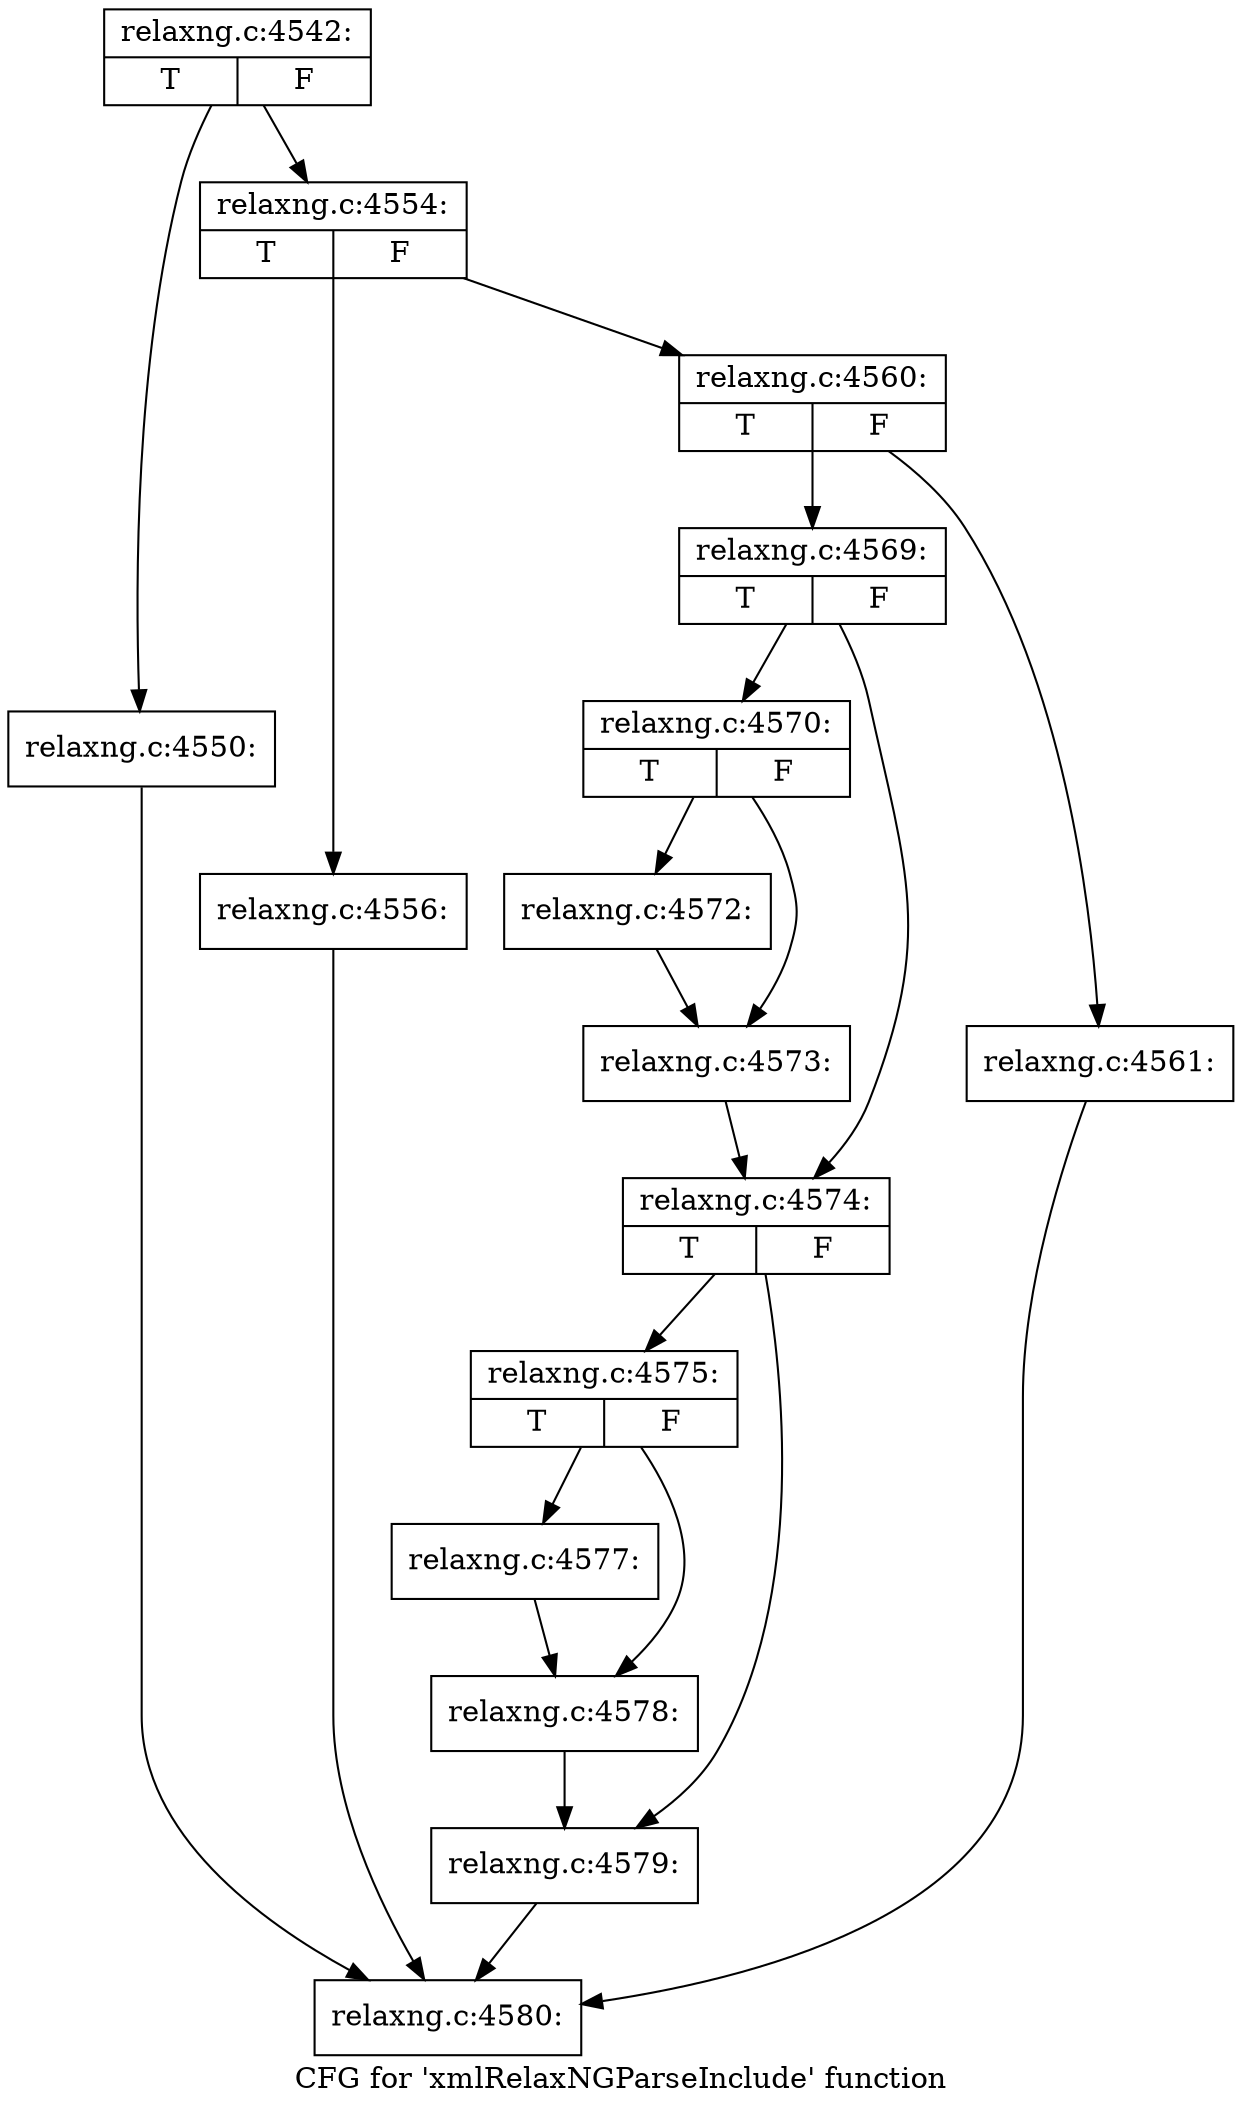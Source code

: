 digraph "CFG for 'xmlRelaxNGParseInclude' function" {
	label="CFG for 'xmlRelaxNGParseInclude' function";

	Node0x3c50cb0 [shape=record,label="{relaxng.c:4542:|{<s0>T|<s1>F}}"];
	Node0x3c50cb0 -> Node0x3d15050;
	Node0x3c50cb0 -> Node0x3d150a0;
	Node0x3d15050 [shape=record,label="{relaxng.c:4550:}"];
	Node0x3d15050 -> Node0x3d0f7b0;
	Node0x3d150a0 [shape=record,label="{relaxng.c:4554:|{<s0>T|<s1>F}}"];
	Node0x3d150a0 -> Node0x3d15e90;
	Node0x3d150a0 -> Node0x3d15ee0;
	Node0x3d15e90 [shape=record,label="{relaxng.c:4556:}"];
	Node0x3d15e90 -> Node0x3d0f7b0;
	Node0x3d15ee0 [shape=record,label="{relaxng.c:4560:|{<s0>T|<s1>F}}"];
	Node0x3d15ee0 -> Node0x3d16980;
	Node0x3d15ee0 -> Node0x3d16930;
	Node0x3d16930 [shape=record,label="{relaxng.c:4561:}"];
	Node0x3d16930 -> Node0x3d0f7b0;
	Node0x3d16980 [shape=record,label="{relaxng.c:4569:|{<s0>T|<s1>F}}"];
	Node0x3d16980 -> Node0x3d17610;
	Node0x3d16980 -> Node0x3d17660;
	Node0x3d17610 [shape=record,label="{relaxng.c:4570:|{<s0>T|<s1>F}}"];
	Node0x3d17610 -> Node0x3d17ef0;
	Node0x3d17610 -> Node0x3d17f40;
	Node0x3d17ef0 [shape=record,label="{relaxng.c:4572:}"];
	Node0x3d17ef0 -> Node0x3d17f40;
	Node0x3d17f40 [shape=record,label="{relaxng.c:4573:}"];
	Node0x3d17f40 -> Node0x3d17660;
	Node0x3d17660 [shape=record,label="{relaxng.c:4574:|{<s0>T|<s1>F}}"];
	Node0x3d17660 -> Node0x3d184f0;
	Node0x3d17660 -> Node0x3d18540;
	Node0x3d184f0 [shape=record,label="{relaxng.c:4575:|{<s0>T|<s1>F}}"];
	Node0x3d184f0 -> Node0x3d18dd0;
	Node0x3d184f0 -> Node0x3d18e20;
	Node0x3d18dd0 [shape=record,label="{relaxng.c:4577:}"];
	Node0x3d18dd0 -> Node0x3d18e20;
	Node0x3d18e20 [shape=record,label="{relaxng.c:4578:}"];
	Node0x3d18e20 -> Node0x3d18540;
	Node0x3d18540 [shape=record,label="{relaxng.c:4579:}"];
	Node0x3d18540 -> Node0x3d0f7b0;
	Node0x3d0f7b0 [shape=record,label="{relaxng.c:4580:}"];
}
